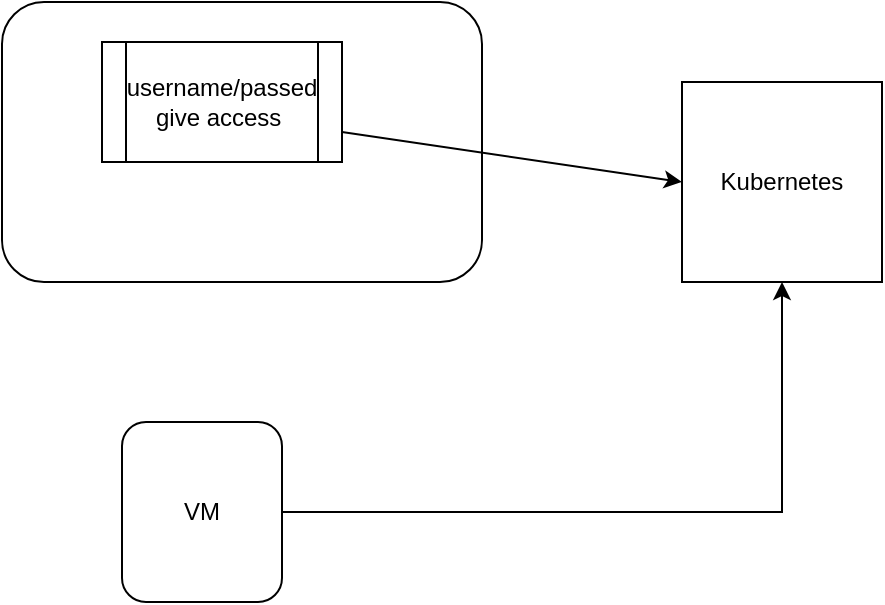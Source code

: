 <mxfile version="13.9.2" type="github" pages="3">
  <diagram id="VrAmW0rYc-qIEFf1zxZN" name="Page-1">
    <mxGraphModel dx="744" dy="393" grid="1" gridSize="10" guides="1" tooltips="1" connect="1" arrows="1" fold="1" page="1" pageScale="1" pageWidth="850" pageHeight="1100" math="0" shadow="0">
      <root>
        <mxCell id="0" />
        <mxCell id="1" parent="0" />
        <mxCell id="opm_W8AunlEmkxyJHuK0-2" value="Kubernetes" style="whiteSpace=wrap;html=1;aspect=fixed;" vertex="1" parent="1">
          <mxGeometry x="400" y="110" width="100" height="100" as="geometry" />
        </mxCell>
        <mxCell id="opm_W8AunlEmkxyJHuK0-11" style="edgeStyle=orthogonalEdgeStyle;rounded=0;orthogonalLoop=1;jettySize=auto;html=1;" edge="1" parent="1" source="opm_W8AunlEmkxyJHuK0-6" target="opm_W8AunlEmkxyJHuK0-2">
          <mxGeometry relative="1" as="geometry" />
        </mxCell>
        <mxCell id="opm_W8AunlEmkxyJHuK0-6" value="VM" style="rounded=1;whiteSpace=wrap;html=1;" vertex="1" parent="1">
          <mxGeometry x="120" y="280" width="80" height="90" as="geometry" />
        </mxCell>
        <mxCell id="opm_W8AunlEmkxyJHuK0-8" value="" style="rounded=1;whiteSpace=wrap;html=1;" vertex="1" parent="1">
          <mxGeometry x="60" y="70" width="240" height="140" as="geometry" />
        </mxCell>
        <mxCell id="opm_W8AunlEmkxyJHuK0-9" value="username/passed&lt;br&gt;give access&amp;nbsp;" style="shape=process;whiteSpace=wrap;html=1;backgroundOutline=1;" vertex="1" parent="1">
          <mxGeometry x="110" y="90" width="120" height="60" as="geometry" />
        </mxCell>
        <mxCell id="opm_W8AunlEmkxyJHuK0-12" value="" style="endArrow=classic;html=1;exitX=1;exitY=0.75;exitDx=0;exitDy=0;entryX=0;entryY=0.5;entryDx=0;entryDy=0;" edge="1" parent="1" source="opm_W8AunlEmkxyJHuK0-9" target="opm_W8AunlEmkxyJHuK0-2">
          <mxGeometry width="50" height="50" relative="1" as="geometry">
            <mxPoint x="360" y="230" as="sourcePoint" />
            <mxPoint x="410" y="180" as="targetPoint" />
          </mxGeometry>
        </mxCell>
      </root>
    </mxGraphModel>
  </diagram>
  <diagram id="yZjTaAXCPf4Csx_pZQZ-" name="Page-2">
    <mxGraphModel dx="744" dy="393" grid="1" gridSize="10" guides="1" tooltips="1" connect="1" arrows="1" fold="1" page="1" pageScale="1" pageWidth="850" pageHeight="1100" math="0" shadow="0">
      <root>
        <mxCell id="iEpt5HjK6bG6h61vmXEp-0" />
        <mxCell id="iEpt5HjK6bG6h61vmXEp-1" parent="iEpt5HjK6bG6h61vmXEp-0" />
        <mxCell id="iEpt5HjK6bG6h61vmXEp-2" value="" style="rounded=1;whiteSpace=wrap;html=1;" vertex="1" parent="iEpt5HjK6bG6h61vmXEp-1">
          <mxGeometry x="80" y="80" width="430" height="270" as="geometry" />
        </mxCell>
        <mxCell id="iEpt5HjK6bG6h61vmXEp-3" value="" style="rounded=0;whiteSpace=wrap;html=1;" vertex="1" parent="iEpt5HjK6bG6h61vmXEp-1">
          <mxGeometry x="110" y="100" width="160" height="210" as="geometry" />
        </mxCell>
        <mxCell id="iEpt5HjK6bG6h61vmXEp-4" value="" style="shape=parallelogram;perimeter=parallelogramPerimeter;whiteSpace=wrap;html=1;fixedSize=1;" vertex="1" parent="iEpt5HjK6bG6h61vmXEp-1">
          <mxGeometry x="290" y="110" width="200" height="160" as="geometry" />
        </mxCell>
        <mxCell id="iEpt5HjK6bG6h61vmXEp-5" value="" style="shape=process;whiteSpace=wrap;html=1;backgroundOutline=1;" vertex="1" parent="iEpt5HjK6bG6h61vmXEp-1">
          <mxGeometry x="100" y="20" width="360" height="60" as="geometry" />
        </mxCell>
        <mxCell id="iEpt5HjK6bG6h61vmXEp-6" value="" style="ellipse;whiteSpace=wrap;html=1;" vertex="1" parent="iEpt5HjK6bG6h61vmXEp-1">
          <mxGeometry x="130" y="110" width="50" height="50" as="geometry" />
        </mxCell>
        <mxCell id="iEpt5HjK6bG6h61vmXEp-7" value="" style="ellipse;whiteSpace=wrap;html=1;" vertex="1" parent="iEpt5HjK6bG6h61vmXEp-1">
          <mxGeometry x="130" y="200" width="50" height="50" as="geometry" />
        </mxCell>
      </root>
    </mxGraphModel>
  </diagram>
  <diagram id="kKIrXBB3QsXdM_Bg0pZ6" name="Page-3">
    <mxGraphModel dx="1063" dy="561" grid="1" gridSize="10" guides="1" tooltips="1" connect="1" arrows="1" fold="1" page="1" pageScale="1" pageWidth="850" pageHeight="1100" math="0" shadow="0">
      <root>
        <mxCell id="77gpBBVOJ9G52nrokZJp-0" />
        <mxCell id="77gpBBVOJ9G52nrokZJp-1" parent="77gpBBVOJ9G52nrokZJp-0" />
        <mxCell id="77gpBBVOJ9G52nrokZJp-14" style="edgeStyle=orthogonalEdgeStyle;rounded=0;orthogonalLoop=1;jettySize=auto;html=1;" edge="1" parent="77gpBBVOJ9G52nrokZJp-1" source="77gpBBVOJ9G52nrokZJp-13" target="77gpBBVOJ9G52nrokZJp-2">
          <mxGeometry relative="1" as="geometry" />
        </mxCell>
        <mxCell id="77gpBBVOJ9G52nrokZJp-15" style="edgeStyle=orthogonalEdgeStyle;rounded=0;orthogonalLoop=1;jettySize=auto;html=1;" edge="1" parent="77gpBBVOJ9G52nrokZJp-1" source="77gpBBVOJ9G52nrokZJp-13" target="77gpBBVOJ9G52nrokZJp-3">
          <mxGeometry relative="1" as="geometry" />
        </mxCell>
        <mxCell id="77gpBBVOJ9G52nrokZJp-13" value="" style="rounded=1;whiteSpace=wrap;html=1;" vertex="1" parent="77gpBBVOJ9G52nrokZJp-1">
          <mxGeometry x="70" y="300" width="230" height="110" as="geometry" />
        </mxCell>
        <mxCell id="77gpBBVOJ9G52nrokZJp-2" value="" style="rounded=1;whiteSpace=wrap;html=1;" vertex="1" parent="77gpBBVOJ9G52nrokZJp-1">
          <mxGeometry x="425" y="70" width="120" height="210" as="geometry" />
        </mxCell>
        <mxCell id="77gpBBVOJ9G52nrokZJp-3" value="" style="rounded=1;whiteSpace=wrap;html=1;" vertex="1" parent="77gpBBVOJ9G52nrokZJp-1">
          <mxGeometry x="590" y="70" width="120" height="210" as="geometry" />
        </mxCell>
        <mxCell id="77gpBBVOJ9G52nrokZJp-4" value="" style="ellipse;whiteSpace=wrap;html=1;" vertex="1" parent="77gpBBVOJ9G52nrokZJp-1">
          <mxGeometry x="80" y="310" width="80" height="70" as="geometry" />
        </mxCell>
        <mxCell id="77gpBBVOJ9G52nrokZJp-5" value="" style="rounded=1;whiteSpace=wrap;html=1;" vertex="1" parent="77gpBBVOJ9G52nrokZJp-1">
          <mxGeometry x="70" y="70" width="290" height="210" as="geometry" />
        </mxCell>
        <mxCell id="77gpBBVOJ9G52nrokZJp-6" value="Shashank" style="shape=umlActor;verticalLabelPosition=bottom;verticalAlign=top;html=1;outlineConnect=0;" vertex="1" parent="77gpBBVOJ9G52nrokZJp-1">
          <mxGeometry x="50" y="10" width="30" height="60" as="geometry" />
        </mxCell>
        <mxCell id="77gpBBVOJ9G52nrokZJp-7" value="Dhruv" style="shape=umlActor;verticalLabelPosition=bottom;verticalAlign=top;html=1;outlineConnect=0;" vertex="1" parent="77gpBBVOJ9G52nrokZJp-1">
          <mxGeometry x="120" y="10" width="30" height="60" as="geometry" />
        </mxCell>
        <mxCell id="77gpBBVOJ9G52nrokZJp-10" value="" style="rounded=0;whiteSpace=wrap;html=1;" vertex="1" parent="77gpBBVOJ9G52nrokZJp-1">
          <mxGeometry x="90" y="110" width="180" height="90" as="geometry" />
        </mxCell>
        <mxCell id="77gpBBVOJ9G52nrokZJp-11" value="" style="rounded=0;whiteSpace=wrap;html=1;" vertex="1" parent="77gpBBVOJ9G52nrokZJp-1">
          <mxGeometry x="437.5" y="200" width="85" height="50" as="geometry" />
        </mxCell>
        <mxCell id="77gpBBVOJ9G52nrokZJp-12" value="" style="rounded=0;whiteSpace=wrap;html=1;" vertex="1" parent="77gpBBVOJ9G52nrokZJp-1">
          <mxGeometry x="600" y="200" width="85" height="50" as="geometry" />
        </mxCell>
      </root>
    </mxGraphModel>
  </diagram>
</mxfile>
